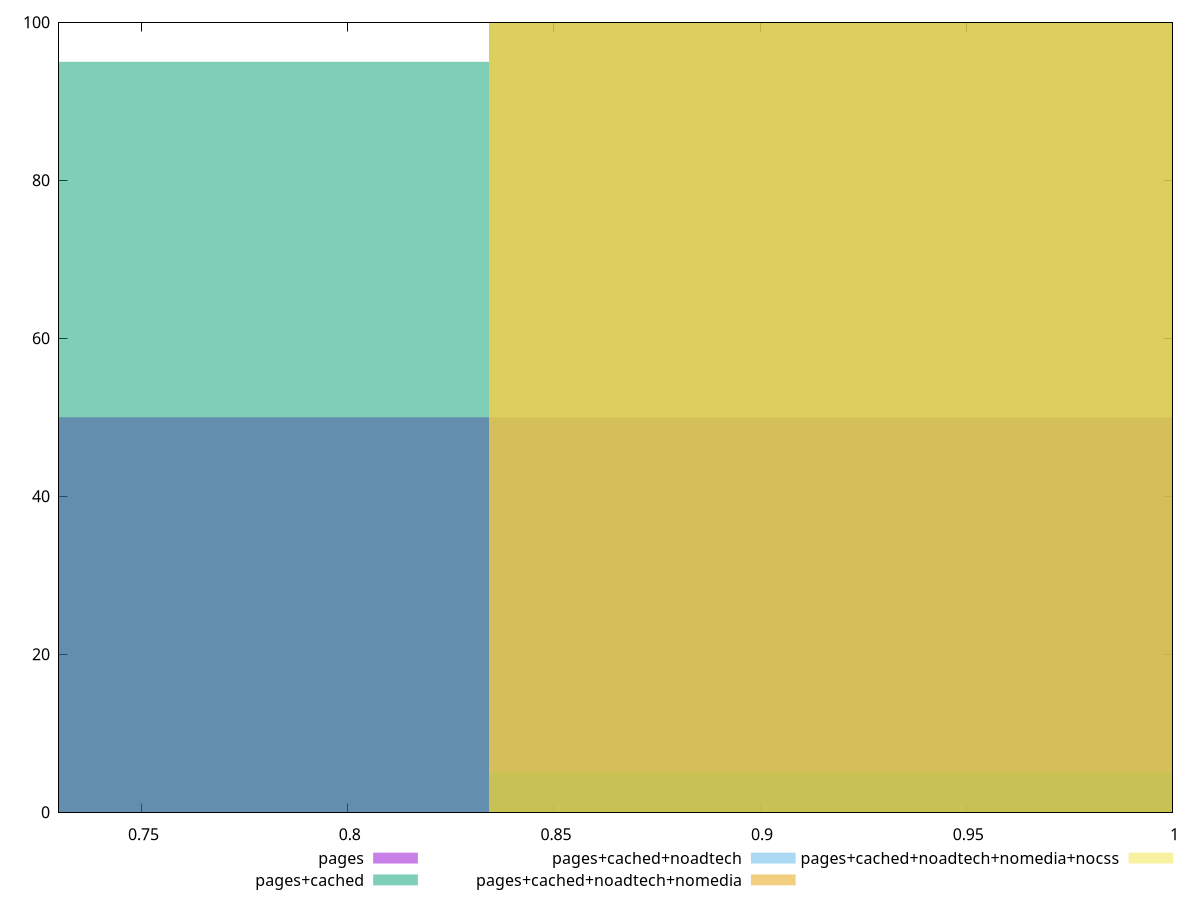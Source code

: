 reset

$pages <<EOF
0.7150852400472165 50
0.953446986729622 50
EOF

$pagesCached <<EOF
0.953446986729622 5
0.7150852400472165 95
EOF

$pagesCachedNoadtech <<EOF
0.953446986729622 100
EOF

$pagesCachedNoadtechNomedia <<EOF
0.953446986729622 100
EOF

$pagesCachedNoadtechNomediaNocss <<EOF
0.953446986729622 100
EOF

set key outside below
set boxwidth 0.2383617466824055
set xrange [0.73:1]
set yrange [0:100]
set trange [0:100]
set style fill transparent solid 0.5 noborder
set terminal svg size 640, 530 enhanced background rgb 'white'
set output "report_00025_2021-02-22T21:38:55.199Z/uses-rel-preconnect/comparison/histogram/all_score.svg"

plot $pages title "pages" with boxes, \
     $pagesCached title "pages+cached" with boxes, \
     $pagesCachedNoadtech title "pages+cached+noadtech" with boxes, \
     $pagesCachedNoadtechNomedia title "pages+cached+noadtech+nomedia" with boxes, \
     $pagesCachedNoadtechNomediaNocss title "pages+cached+noadtech+nomedia+nocss" with boxes

reset

